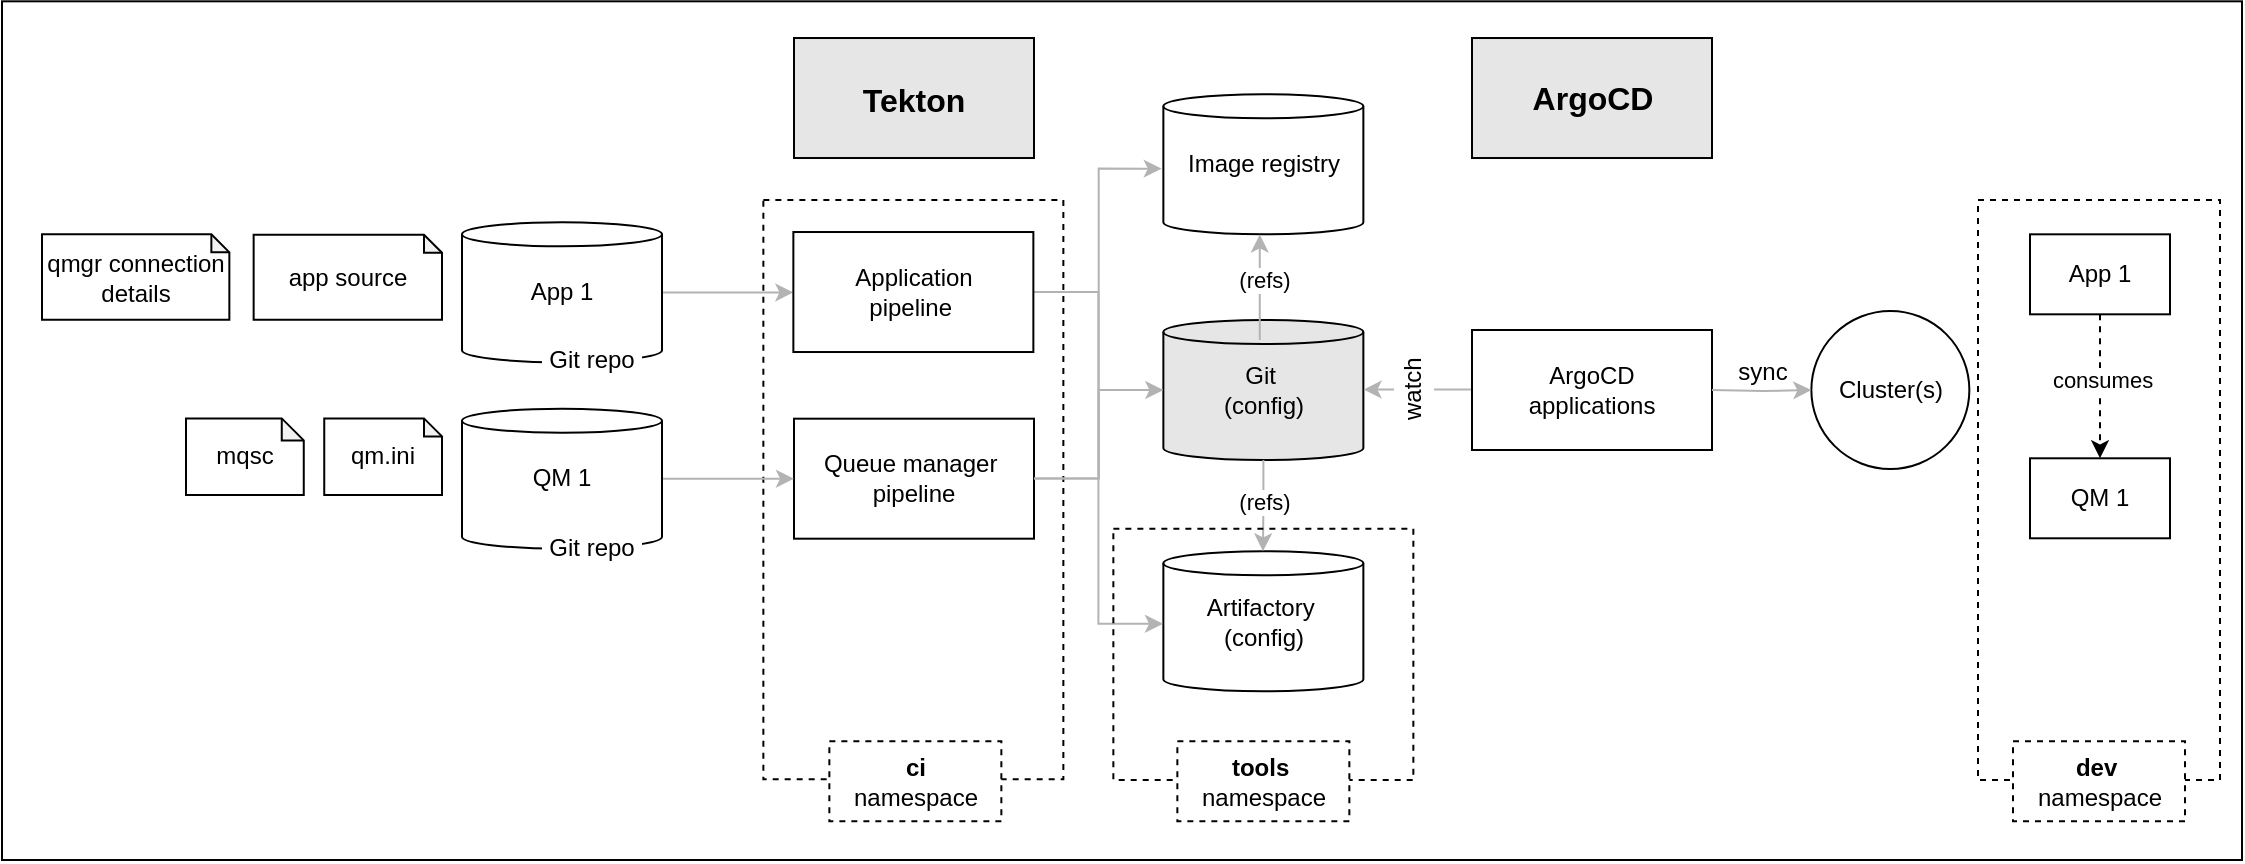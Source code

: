 <mxfile version="13.6.2" type="device"><diagram id="UTinChKDrVvf448LVd9W" name="Page-1"><mxGraphModel dx="599" dy="905" grid="1" gridSize="10" guides="1" tooltips="1" connect="1" arrows="1" fold="1" page="1" pageScale="1" pageWidth="827" pageHeight="1169" math="0" shadow="0"><root><mxCell id="0"/><mxCell id="1" parent="0"/><mxCell id="7EbdtZ1wX-9lele891Sm-1" value="" style="rounded=0;whiteSpace=wrap;html=1;strokeWidth=1;fillColor=none;labelBorderColor=none;labelBackgroundColor=#E6E6E6;" parent="1" vertex="1"><mxGeometry x="1200" y="780.66" width="1120" height="429.34" as="geometry"/></mxCell><mxCell id="NAWqDlOEye6jGbW9zt98-1" value="" style="rounded=0;whiteSpace=wrap;html=1;strokeWidth=1;fontSize=12;fontColor=#000000;fillColor=#E6E6E6;" parent="1" vertex="1"><mxGeometry x="1596" y="799.01" width="120" height="60" as="geometry"/></mxCell><mxCell id="NAWqDlOEye6jGbW9zt98-2" value="" style="rounded=0;whiteSpace=wrap;html=1;strokeWidth=1;fontSize=12;fontColor=#000000;fillColor=#E6E6E6;" parent="1" vertex="1"><mxGeometry x="1935" y="799.01" width="120" height="60" as="geometry"/></mxCell><mxCell id="Jk9uCM5dDqmdFH6WGkGJ-2" value="" style="rounded=0;whiteSpace=wrap;html=1;fillColor=none;dashed=1;" parent="1" vertex="1"><mxGeometry x="1580.68" y="880" width="150" height="289.66" as="geometry"/></mxCell><mxCell id="Jk9uCM5dDqmdFH6WGkGJ-3" value="" style="rounded=0;whiteSpace=wrap;html=1;fillColor=none;dashed=1;" parent="1" vertex="1"><mxGeometry x="2188" y="880" width="121" height="290" as="geometry"/></mxCell><mxCell id="7EbdtZ1wX-9lele891Sm-2" value="Queue manager&amp;nbsp;&lt;br&gt;pipeline" style="rounded=0;whiteSpace=wrap;html=1;strokeWidth=1;fontSize=12;fontColor=#000000;fillColor=none;" parent="1" vertex="1"><mxGeometry x="1596" y="989.34" width="120" height="60" as="geometry"/></mxCell><mxCell id="7EbdtZ1wX-9lele891Sm-3" value="Image registry" style="shape=cylinder2;whiteSpace=wrap;html=1;boundedLbl=1;backgroundOutline=1;size=6.0;strokeWidth=1;fillColor=#ffffff;fontSize=12;fontColor=#000000;" parent="1" vertex="1"><mxGeometry x="1780.68" y="827.16" width="100" height="70" as="geometry"/></mxCell><mxCell id="7EbdtZ1wX-9lele891Sm-4" style="edgeStyle=orthogonalEdgeStyle;rounded=0;orthogonalLoop=1;jettySize=auto;html=1;entryX=-0.008;entryY=0.531;entryDx=0;entryDy=0;entryPerimeter=0;strokeColor=#B3B3B3;fontSize=12;fontColor=#000000;" parent="1" source="7EbdtZ1wX-9lele891Sm-2" target="7EbdtZ1wX-9lele891Sm-3" edge="1"><mxGeometry relative="1" as="geometry"/></mxCell><mxCell id="7EbdtZ1wX-9lele891Sm-5" value="Git&amp;nbsp;&lt;br&gt;(config)" style="shape=cylinder2;whiteSpace=wrap;html=1;boundedLbl=1;backgroundOutline=1;size=6.0;strokeWidth=1;fontSize=12;fontColor=#000000;fillColor=#E6E6E6;" parent="1" vertex="1"><mxGeometry x="1780.68" y="940.0" width="100" height="70" as="geometry"/></mxCell><mxCell id="7EbdtZ1wX-9lele891Sm-6" style="edgeStyle=orthogonalEdgeStyle;rounded=0;orthogonalLoop=1;jettySize=auto;html=1;strokeColor=#B3B3B3;fontSize=12;fontColor=#000000;" parent="1" source="7EbdtZ1wX-9lele891Sm-2" target="7EbdtZ1wX-9lele891Sm-5" edge="1"><mxGeometry relative="1" as="geometry"/></mxCell><mxCell id="7EbdtZ1wX-9lele891Sm-7" style="edgeStyle=orthogonalEdgeStyle;rounded=0;orthogonalLoop=1;jettySize=auto;html=1;strokeColor=#B3B3B3;fontSize=12;fontColor=#000000;entryX=1.001;entryY=0.497;entryDx=0;entryDy=0;entryPerimeter=0;" parent="1" source="7EbdtZ1wX-9lele891Sm-9" target="7EbdtZ1wX-9lele891Sm-5" edge="1"><mxGeometry relative="1" as="geometry"><mxPoint x="1870" y="975" as="targetPoint"/><Array as="points"><mxPoint x="1888" y="975"/></Array></mxGeometry></mxCell><mxCell id="7EbdtZ1wX-9lele891Sm-9" value="ArgoCD&lt;br&gt;applications" style="rounded=0;whiteSpace=wrap;html=1;strokeWidth=1;fontSize=12;fontColor=#000000;fillColor=none;" parent="1" vertex="1"><mxGeometry x="1935" y="945.0" width="120" height="60" as="geometry"/></mxCell><mxCell id="7EbdtZ1wX-9lele891Sm-10" value="Cluster(s)" style="ellipse;whiteSpace=wrap;html=1;aspect=fixed;strokeWidth=1;fillColor=#ffffff;fontSize=12;fontColor=#000000;" parent="1" vertex="1"><mxGeometry x="2104.68" y="935.5" width="79" height="79" as="geometry"/></mxCell><mxCell id="7EbdtZ1wX-9lele891Sm-11" value="sync" style="edgeStyle=orthogonalEdgeStyle;rounded=0;orthogonalLoop=1;jettySize=auto;html=1;strokeColor=#B3B3B3;fontSize=12;fontColor=#000000;verticalAlign=bottom;labelPosition=center;verticalLabelPosition=top;align=center;" parent="1" target="7EbdtZ1wX-9lele891Sm-10" edge="1"><mxGeometry relative="1" as="geometry"><mxPoint x="2055" y="975" as="sourcePoint"/></mxGeometry></mxCell><mxCell id="7EbdtZ1wX-9lele891Sm-12" value="Tekton" style="text;html=1;strokeColor=none;align=center;verticalAlign=middle;whiteSpace=wrap;rounded=0;fontSize=16;fontColor=#000000;fontStyle=1;" parent="1" vertex="1"><mxGeometry x="1635.68" y="820" width="40" height="20" as="geometry"/></mxCell><mxCell id="7EbdtZ1wX-9lele891Sm-13" value="ArgoCD" style="text;html=1;strokeColor=none;align=center;verticalAlign=middle;whiteSpace=wrap;rounded=0;fontSize=16;fontColor=#000000;fontStyle=1;" parent="1" vertex="1"><mxGeometry x="1950.75" y="819.01" width="88.5" height="20" as="geometry"/></mxCell><mxCell id="7EbdtZ1wX-9lele891Sm-15" value="Artifactory&amp;nbsp;&lt;br&gt;(config)" style="shape=cylinder2;whiteSpace=wrap;html=1;boundedLbl=1;backgroundOutline=1;size=6.0;strokeWidth=1;fontSize=12;fontColor=#000000;labelBackgroundColor=none;fillColor=none;" parent="1" vertex="1"><mxGeometry x="1780.68" y="1055.66" width="100" height="70" as="geometry"/></mxCell><mxCell id="7EbdtZ1wX-9lele891Sm-16" style="edgeStyle=orthogonalEdgeStyle;rounded=0;orthogonalLoop=1;jettySize=auto;html=1;startArrow=none;endArrow=classic;strokeColor=#B3B3B3;fontFamily=Helvetica;fontColor=#000000;entryX=-0.002;entryY=0.518;entryDx=0;entryDy=0;entryPerimeter=0;fontSize=12;exitX=1;exitY=0.5;exitDx=0;exitDy=0;" parent="1" source="7EbdtZ1wX-9lele891Sm-33" target="7EbdtZ1wX-9lele891Sm-15" edge="1"><mxGeometry relative="1" as="geometry"/></mxCell><mxCell id="7EbdtZ1wX-9lele891Sm-17" style="edgeStyle=orthogonalEdgeStyle;rounded=0;orthogonalLoop=1;jettySize=auto;html=1;startArrow=none;endArrow=classic;strokeColor=#B3B3B3;fontFamily=Helvetica;fontColor=#000000;fontSize=12;endFill=1;entryX=0.498;entryY=0;entryDx=0;entryDy=0;entryPerimeter=0;" parent="1" source="7EbdtZ1wX-9lele891Sm-5" target="7EbdtZ1wX-9lele891Sm-15" edge="1"><mxGeometry relative="1" as="geometry"><mxPoint x="1830.68" y="1045.66" as="targetPoint"/></mxGeometry></mxCell><mxCell id="7EbdtZ1wX-9lele891Sm-18" value="&amp;nbsp;(refs)&amp;nbsp;" style="edgeLabel;html=1;align=center;verticalAlign=middle;resizable=0;points=[];fontFamily=Helvetica;fontColor=#000000;" parent="7EbdtZ1wX-9lele891Sm-17" vertex="1" connectable="0"><mxGeometry x="0.659" relative="1" as="geometry"><mxPoint x="0.2" y="-17.18" as="offset"/></mxGeometry></mxCell><mxCell id="7EbdtZ1wX-9lele891Sm-19" style="edgeStyle=orthogonalEdgeStyle;rounded=0;orthogonalLoop=1;jettySize=auto;html=1;entryX=0;entryY=0.5;entryDx=0;entryDy=0;fillColor=#f5f5f5;strokeColor=#B3B3B3;" parent="1" source="7EbdtZ1wX-9lele891Sm-20" target="7EbdtZ1wX-9lele891Sm-2" edge="1"><mxGeometry relative="1" as="geometry"/></mxCell><mxCell id="7EbdtZ1wX-9lele891Sm-20" value="QM 1" style="shape=cylinder2;whiteSpace=wrap;html=1;boundedLbl=1;backgroundOutline=1;size=6.0;strokeWidth=1;fillColor=#ffffff;fontSize=12;fontColor=#000000;" parent="1" vertex="1"><mxGeometry x="1430" y="984.33" width="100" height="70" as="geometry"/></mxCell><mxCell id="7EbdtZ1wX-9lele891Sm-34" style="edgeStyle=orthogonalEdgeStyle;rounded=0;orthogonalLoop=1;jettySize=auto;html=1;fillColor=#f5f5f5;strokeColor=#b3b3b3;" parent="1" source="7EbdtZ1wX-9lele891Sm-22" target="7EbdtZ1wX-9lele891Sm-33" edge="1"><mxGeometry relative="1" as="geometry"><Array as="points"><mxPoint x="1580" y="926"/><mxPoint x="1580" y="926"/></Array></mxGeometry></mxCell><mxCell id="7EbdtZ1wX-9lele891Sm-22" value="App 1" style="shape=cylinder2;whiteSpace=wrap;html=1;boundedLbl=1;backgroundOutline=1;size=6.0;strokeWidth=1;fillColor=#ffffff;fontSize=12;fontColor=#000000;" parent="1" vertex="1"><mxGeometry x="1430" y="891.16" width="100" height="70" as="geometry"/></mxCell><mxCell id="7EbdtZ1wX-9lele891Sm-23" value="qmgr connection details" style="shape=note;whiteSpace=wrap;html=1;backgroundOutline=1;darkOpacity=0.05;fillColor=none;size=9;" parent="1" vertex="1"><mxGeometry x="1220" y="897.16" width="93.68" height="42.71" as="geometry"/></mxCell><mxCell id="7EbdtZ1wX-9lele891Sm-24" value="Git repo" style="text;html=1;align=center;verticalAlign=middle;whiteSpace=wrap;rounded=0;fillColor=#ffffff;" parent="1" vertex="1"><mxGeometry x="1470" y="950.16" width="50" height="20" as="geometry"/></mxCell><mxCell id="7EbdtZ1wX-9lele891Sm-25" value="mqsc" style="shape=note;whiteSpace=wrap;html=1;backgroundOutline=1;darkOpacity=0.05;fillColor=none;size=11;" parent="1" vertex="1"><mxGeometry x="1292" y="989.19" width="58.878" height="38.273" as="geometry"/></mxCell><mxCell id="7EbdtZ1wX-9lele891Sm-26" value="qm.ini" style="shape=note;whiteSpace=wrap;html=1;backgroundOutline=1;darkOpacity=0.05;fillColor=none;size=9;" parent="1" vertex="1"><mxGeometry x="1361.122" y="989.19" width="58.878" height="38.273" as="geometry"/></mxCell><mxCell id="7EbdtZ1wX-9lele891Sm-27" value="app source" style="shape=note;whiteSpace=wrap;html=1;backgroundOutline=1;darkOpacity=0.05;fillColor=none;size=9;" parent="1" vertex="1"><mxGeometry x="1325.82" y="897.37" width="94.18" height="42.5" as="geometry"/></mxCell><mxCell id="7EbdtZ1wX-9lele891Sm-28" value="QM 1" style="rounded=0;whiteSpace=wrap;html=1;fillColor=#ffffff;" parent="1" vertex="1"><mxGeometry x="2214" y="1009.15" width="70" height="40" as="geometry"/></mxCell><mxCell id="7EbdtZ1wX-9lele891Sm-29" style="edgeStyle=orthogonalEdgeStyle;rounded=0;orthogonalLoop=1;jettySize=auto;html=1;dashed=1;" parent="1" source="7EbdtZ1wX-9lele891Sm-31" target="7EbdtZ1wX-9lele891Sm-28" edge="1"><mxGeometry relative="1" as="geometry"/></mxCell><mxCell id="7EbdtZ1wX-9lele891Sm-30" value="consumes" style="edgeLabel;html=1;align=center;verticalAlign=middle;resizable=0;points=[];" parent="7EbdtZ1wX-9lele891Sm-29" vertex="1" connectable="0"><mxGeometry x="-0.088" y="1" relative="1" as="geometry"><mxPoint as="offset"/></mxGeometry></mxCell><mxCell id="7EbdtZ1wX-9lele891Sm-31" value="App 1" style="rounded=0;whiteSpace=wrap;html=1;fillColor=#ffffff;" parent="1" vertex="1"><mxGeometry x="2214" y="897.16" width="70" height="40" as="geometry"/></mxCell><mxCell id="7EbdtZ1wX-9lele891Sm-32" value="Git repo" style="text;html=1;align=center;verticalAlign=middle;whiteSpace=wrap;rounded=0;fillColor=#ffffff;" parent="1" vertex="1"><mxGeometry x="1470" y="1044.33" width="50" height="20" as="geometry"/></mxCell><mxCell id="7EbdtZ1wX-9lele891Sm-33" value="Application &lt;br&gt;pipeline&amp;nbsp;" style="rounded=0;whiteSpace=wrap;html=1;strokeWidth=1;fontSize=12;fontColor=#000000;fillColor=none;" parent="1" vertex="1"><mxGeometry x="1595.68" y="896.01" width="120" height="60" as="geometry"/></mxCell><mxCell id="7EbdtZ1wX-9lele891Sm-14" value="watch" style="text;html=1;strokeColor=none;align=center;verticalAlign=middle;whiteSpace=wrap;rounded=0;fontSize=12;rotation=-90;fillColor=#ffffff;" parent="1" vertex="1"><mxGeometry x="1886" y="964.33" width="40" height="20" as="geometry"/></mxCell><mxCell id="7EbdtZ1wX-9lele891Sm-37" style="edgeStyle=orthogonalEdgeStyle;rounded=0;orthogonalLoop=1;jettySize=auto;html=1;startArrow=none;endArrow=classic;strokeColor=#B3B3B3;fontFamily=Helvetica;fontColor=#000000;fontSize=12;endFill=1;entryX=0.482;entryY=1.001;entryDx=0;entryDy=0;entryPerimeter=0;exitX=0.482;exitY=0.143;exitDx=0;exitDy=0;exitPerimeter=0;" parent="1" source="7EbdtZ1wX-9lele891Sm-5" target="7EbdtZ1wX-9lele891Sm-3" edge="1"><mxGeometry relative="1" as="geometry"><mxPoint x="1840.48" y="1065.66" as="targetPoint"/><mxPoint x="1829" y="940" as="sourcePoint"/></mxGeometry></mxCell><mxCell id="7EbdtZ1wX-9lele891Sm-38" value="&amp;nbsp;(refs)&amp;nbsp;" style="edgeLabel;html=1;align=center;verticalAlign=middle;resizable=0;points=[];fontFamily=Helvetica;fontColor=#000000;" parent="7EbdtZ1wX-9lele891Sm-37" vertex="1" connectable="0"><mxGeometry x="0.659" relative="1" as="geometry"><mxPoint x="1.8" y="13.88" as="offset"/></mxGeometry></mxCell><mxCell id="Jk9uCM5dDqmdFH6WGkGJ-4" value="&lt;b&gt;ci&lt;/b&gt; &lt;br&gt;namespace" style="text;html=1;align=center;verticalAlign=middle;whiteSpace=wrap;rounded=0;dashed=1;labelBackgroundColor=#ffffff;strokeColor=#000000;fillColor=#ffffff;" parent="1" vertex="1"><mxGeometry x="1613.68" y="1150.66" width="86" height="40" as="geometry"/></mxCell><mxCell id="NAWqDlOEye6jGbW9zt98-3" value="&lt;b&gt;dev&lt;/b&gt;&amp;nbsp;&lt;br&gt;namespace" style="text;html=1;align=center;verticalAlign=middle;whiteSpace=wrap;rounded=0;dashed=1;labelBackgroundColor=#ffffff;strokeColor=#000000;fillColor=#ffffff;" parent="1" vertex="1"><mxGeometry x="2205.5" y="1150.66" width="86" height="40" as="geometry"/></mxCell><mxCell id="nMPC3mPah6r8PmS-MzH5-1" value="" style="rounded=0;whiteSpace=wrap;html=1;fillColor=none;dashed=1;" vertex="1" parent="1"><mxGeometry x="1755.68" y="1044.33" width="150" height="125.67" as="geometry"/></mxCell><mxCell id="nMPC3mPah6r8PmS-MzH5-2" value="&lt;b&gt;tools&lt;/b&gt;&amp;nbsp;&lt;br&gt;namespace" style="text;html=1;align=center;verticalAlign=middle;whiteSpace=wrap;rounded=0;dashed=1;labelBackgroundColor=#ffffff;strokeColor=#000000;fillColor=#ffffff;" vertex="1" parent="1"><mxGeometry x="1787.68" y="1150.66" width="86" height="40" as="geometry"/></mxCell></root></mxGraphModel></diagram></mxfile>